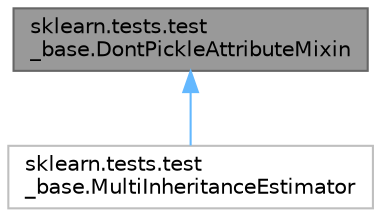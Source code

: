 digraph "sklearn.tests.test_base.DontPickleAttributeMixin"
{
 // LATEX_PDF_SIZE
  bgcolor="transparent";
  edge [fontname=Helvetica,fontsize=10,labelfontname=Helvetica,labelfontsize=10];
  node [fontname=Helvetica,fontsize=10,shape=box,height=0.2,width=0.4];
  Node1 [id="Node000001",label="sklearn.tests.test\l_base.DontPickleAttributeMixin",height=0.2,width=0.4,color="gray40", fillcolor="grey60", style="filled", fontcolor="black",tooltip=" "];
  Node1 -> Node2 [id="edge1_Node000001_Node000002",dir="back",color="steelblue1",style="solid",tooltip=" "];
  Node2 [id="Node000002",label="sklearn.tests.test\l_base.MultiInheritanceEstimator",height=0.2,width=0.4,color="grey75", fillcolor="white", style="filled",URL="$da/d4f/classsklearn_1_1tests_1_1test__base_1_1MultiInheritanceEstimator.html",tooltip=" "];
}
